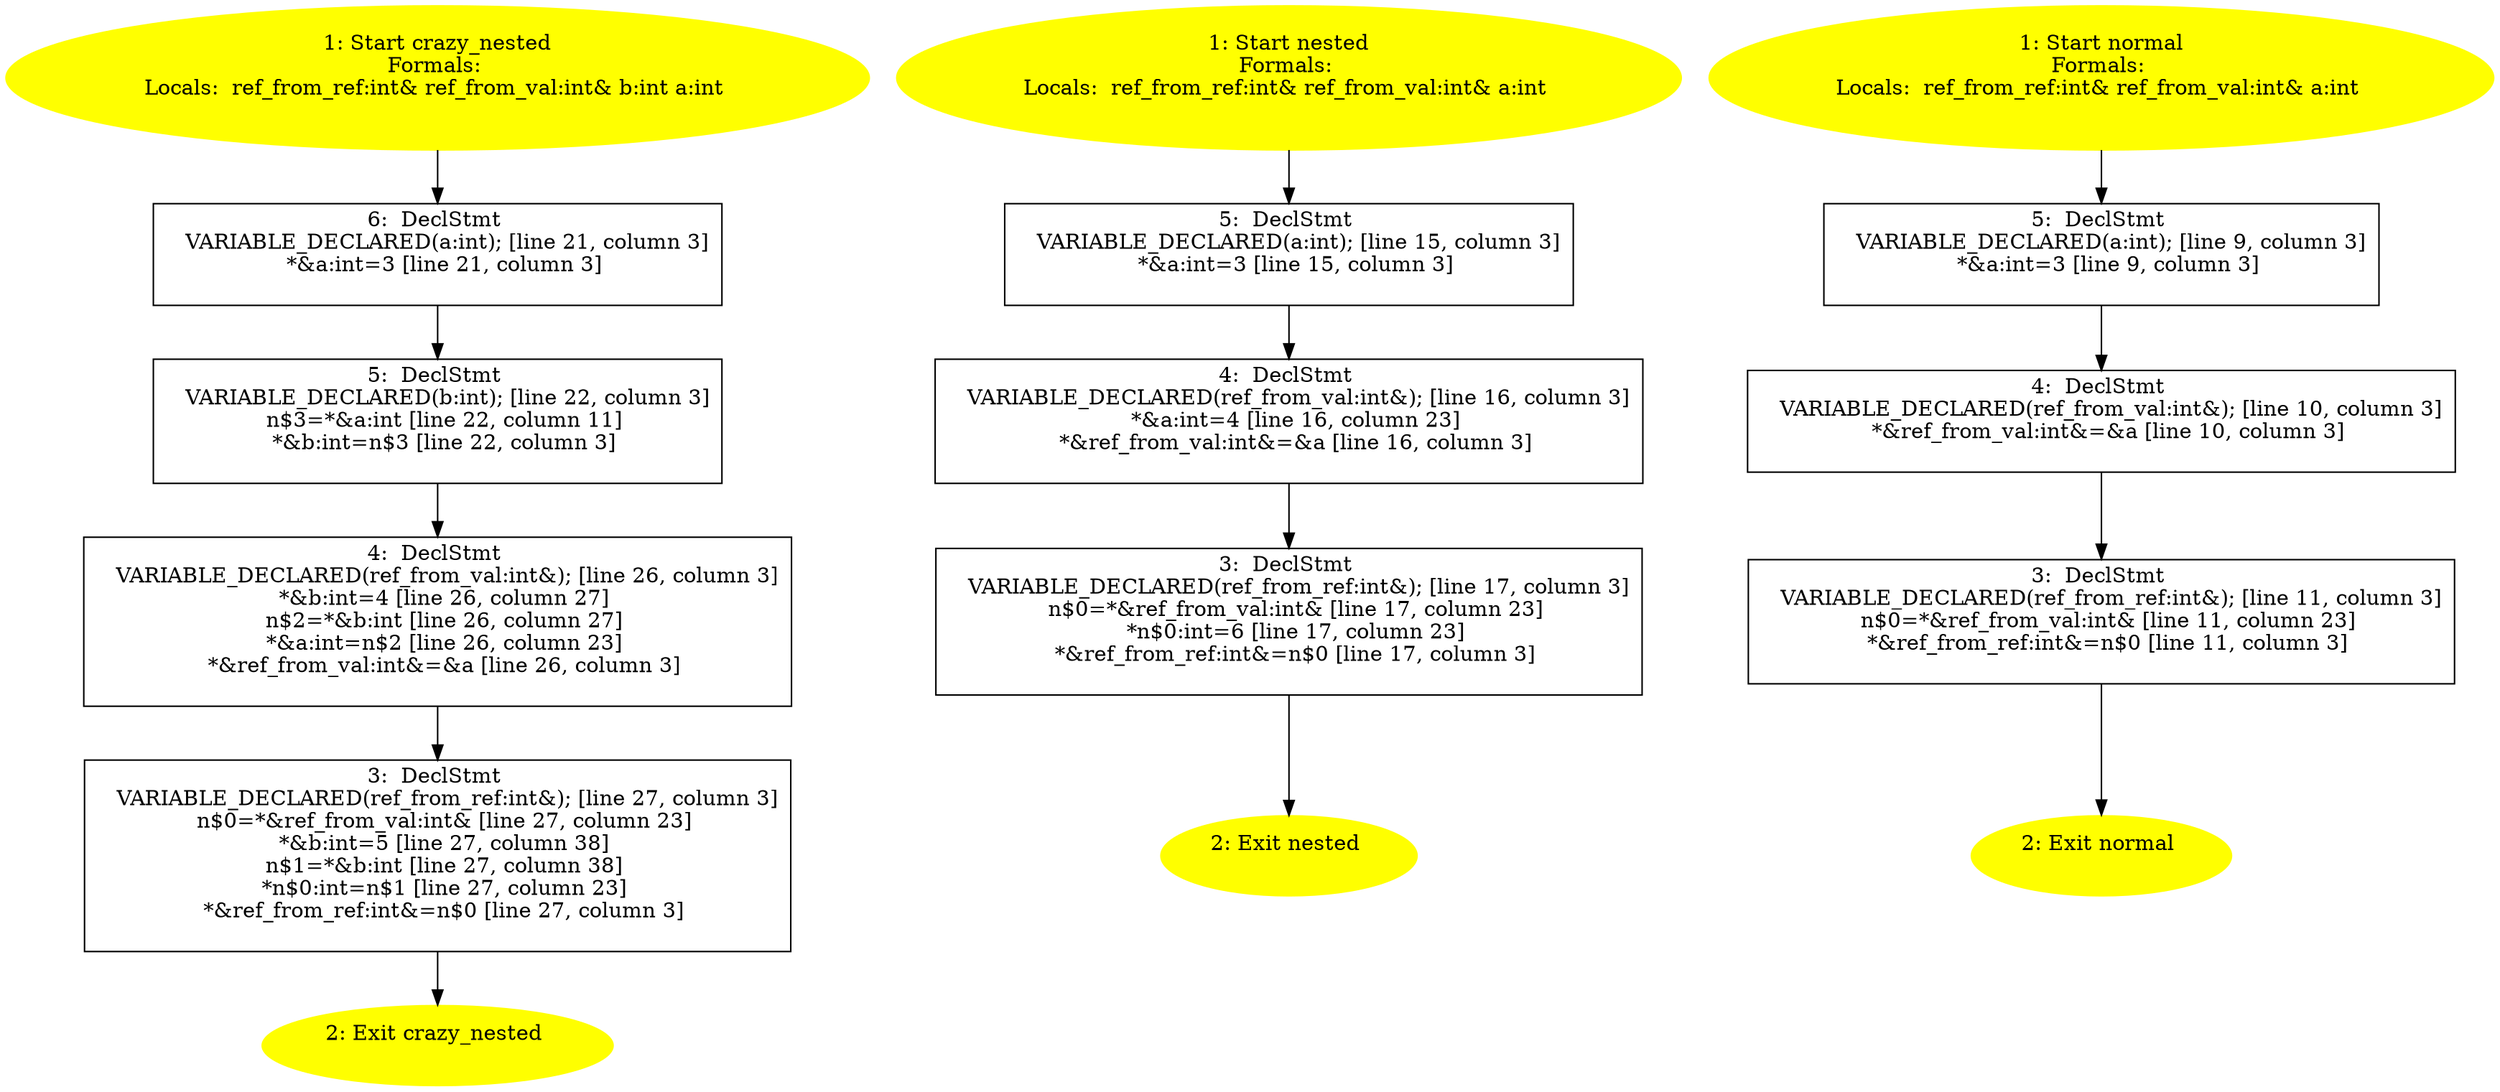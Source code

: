 /* @generated */
digraph cfg {
"crazy_nested#10001276026471322284.a3162fff8adcb89d_1" [label="1: Start crazy_nested\nFormals: \nLocals:  ref_from_ref:int& ref_from_val:int& b:int a:int \n  " color=yellow style=filled]
	

	 "crazy_nested#10001276026471322284.a3162fff8adcb89d_1" -> "crazy_nested#10001276026471322284.a3162fff8adcb89d_6" ;
"crazy_nested#10001276026471322284.a3162fff8adcb89d_2" [label="2: Exit crazy_nested \n  " color=yellow style=filled]
	

"crazy_nested#10001276026471322284.a3162fff8adcb89d_3" [label="3:  DeclStmt \n   VARIABLE_DECLARED(ref_from_ref:int&); [line 27, column 3]\n  n$0=*&ref_from_val:int& [line 27, column 23]\n  *&b:int=5 [line 27, column 38]\n  n$1=*&b:int [line 27, column 38]\n  *n$0:int=n$1 [line 27, column 23]\n  *&ref_from_ref:int&=n$0 [line 27, column 3]\n " shape="box"]
	

	 "crazy_nested#10001276026471322284.a3162fff8adcb89d_3" -> "crazy_nested#10001276026471322284.a3162fff8adcb89d_2" ;
"crazy_nested#10001276026471322284.a3162fff8adcb89d_4" [label="4:  DeclStmt \n   VARIABLE_DECLARED(ref_from_val:int&); [line 26, column 3]\n  *&b:int=4 [line 26, column 27]\n  n$2=*&b:int [line 26, column 27]\n  *&a:int=n$2 [line 26, column 23]\n  *&ref_from_val:int&=&a [line 26, column 3]\n " shape="box"]
	

	 "crazy_nested#10001276026471322284.a3162fff8adcb89d_4" -> "crazy_nested#10001276026471322284.a3162fff8adcb89d_3" ;
"crazy_nested#10001276026471322284.a3162fff8adcb89d_5" [label="5:  DeclStmt \n   VARIABLE_DECLARED(b:int); [line 22, column 3]\n  n$3=*&a:int [line 22, column 11]\n  *&b:int=n$3 [line 22, column 3]\n " shape="box"]
	

	 "crazy_nested#10001276026471322284.a3162fff8adcb89d_5" -> "crazy_nested#10001276026471322284.a3162fff8adcb89d_4" ;
"crazy_nested#10001276026471322284.a3162fff8adcb89d_6" [label="6:  DeclStmt \n   VARIABLE_DECLARED(a:int); [line 21, column 3]\n  *&a:int=3 [line 21, column 3]\n " shape="box"]
	

	 "crazy_nested#10001276026471322284.a3162fff8adcb89d_6" -> "crazy_nested#10001276026471322284.a3162fff8adcb89d_5" ;
"nested#4768179933025409429.17c34afcb279e8ad_1" [label="1: Start nested\nFormals: \nLocals:  ref_from_ref:int& ref_from_val:int& a:int \n  " color=yellow style=filled]
	

	 "nested#4768179933025409429.17c34afcb279e8ad_1" -> "nested#4768179933025409429.17c34afcb279e8ad_5" ;
"nested#4768179933025409429.17c34afcb279e8ad_2" [label="2: Exit nested \n  " color=yellow style=filled]
	

"nested#4768179933025409429.17c34afcb279e8ad_3" [label="3:  DeclStmt \n   VARIABLE_DECLARED(ref_from_ref:int&); [line 17, column 3]\n  n$0=*&ref_from_val:int& [line 17, column 23]\n  *n$0:int=6 [line 17, column 23]\n  *&ref_from_ref:int&=n$0 [line 17, column 3]\n " shape="box"]
	

	 "nested#4768179933025409429.17c34afcb279e8ad_3" -> "nested#4768179933025409429.17c34afcb279e8ad_2" ;
"nested#4768179933025409429.17c34afcb279e8ad_4" [label="4:  DeclStmt \n   VARIABLE_DECLARED(ref_from_val:int&); [line 16, column 3]\n  *&a:int=4 [line 16, column 23]\n  *&ref_from_val:int&=&a [line 16, column 3]\n " shape="box"]
	

	 "nested#4768179933025409429.17c34afcb279e8ad_4" -> "nested#4768179933025409429.17c34afcb279e8ad_3" ;
"nested#4768179933025409429.17c34afcb279e8ad_5" [label="5:  DeclStmt \n   VARIABLE_DECLARED(a:int); [line 15, column 3]\n  *&a:int=3 [line 15, column 3]\n " shape="box"]
	

	 "nested#4768179933025409429.17c34afcb279e8ad_5" -> "nested#4768179933025409429.17c34afcb279e8ad_4" ;
"normal#16009437256715545217.c7cd9ebbb6d7cc9f_1" [label="1: Start normal\nFormals: \nLocals:  ref_from_ref:int& ref_from_val:int& a:int \n  " color=yellow style=filled]
	

	 "normal#16009437256715545217.c7cd9ebbb6d7cc9f_1" -> "normal#16009437256715545217.c7cd9ebbb6d7cc9f_5" ;
"normal#16009437256715545217.c7cd9ebbb6d7cc9f_2" [label="2: Exit normal \n  " color=yellow style=filled]
	

"normal#16009437256715545217.c7cd9ebbb6d7cc9f_3" [label="3:  DeclStmt \n   VARIABLE_DECLARED(ref_from_ref:int&); [line 11, column 3]\n  n$0=*&ref_from_val:int& [line 11, column 23]\n  *&ref_from_ref:int&=n$0 [line 11, column 3]\n " shape="box"]
	

	 "normal#16009437256715545217.c7cd9ebbb6d7cc9f_3" -> "normal#16009437256715545217.c7cd9ebbb6d7cc9f_2" ;
"normal#16009437256715545217.c7cd9ebbb6d7cc9f_4" [label="4:  DeclStmt \n   VARIABLE_DECLARED(ref_from_val:int&); [line 10, column 3]\n  *&ref_from_val:int&=&a [line 10, column 3]\n " shape="box"]
	

	 "normal#16009437256715545217.c7cd9ebbb6d7cc9f_4" -> "normal#16009437256715545217.c7cd9ebbb6d7cc9f_3" ;
"normal#16009437256715545217.c7cd9ebbb6d7cc9f_5" [label="5:  DeclStmt \n   VARIABLE_DECLARED(a:int); [line 9, column 3]\n  *&a:int=3 [line 9, column 3]\n " shape="box"]
	

	 "normal#16009437256715545217.c7cd9ebbb6d7cc9f_5" -> "normal#16009437256715545217.c7cd9ebbb6d7cc9f_4" ;
}
